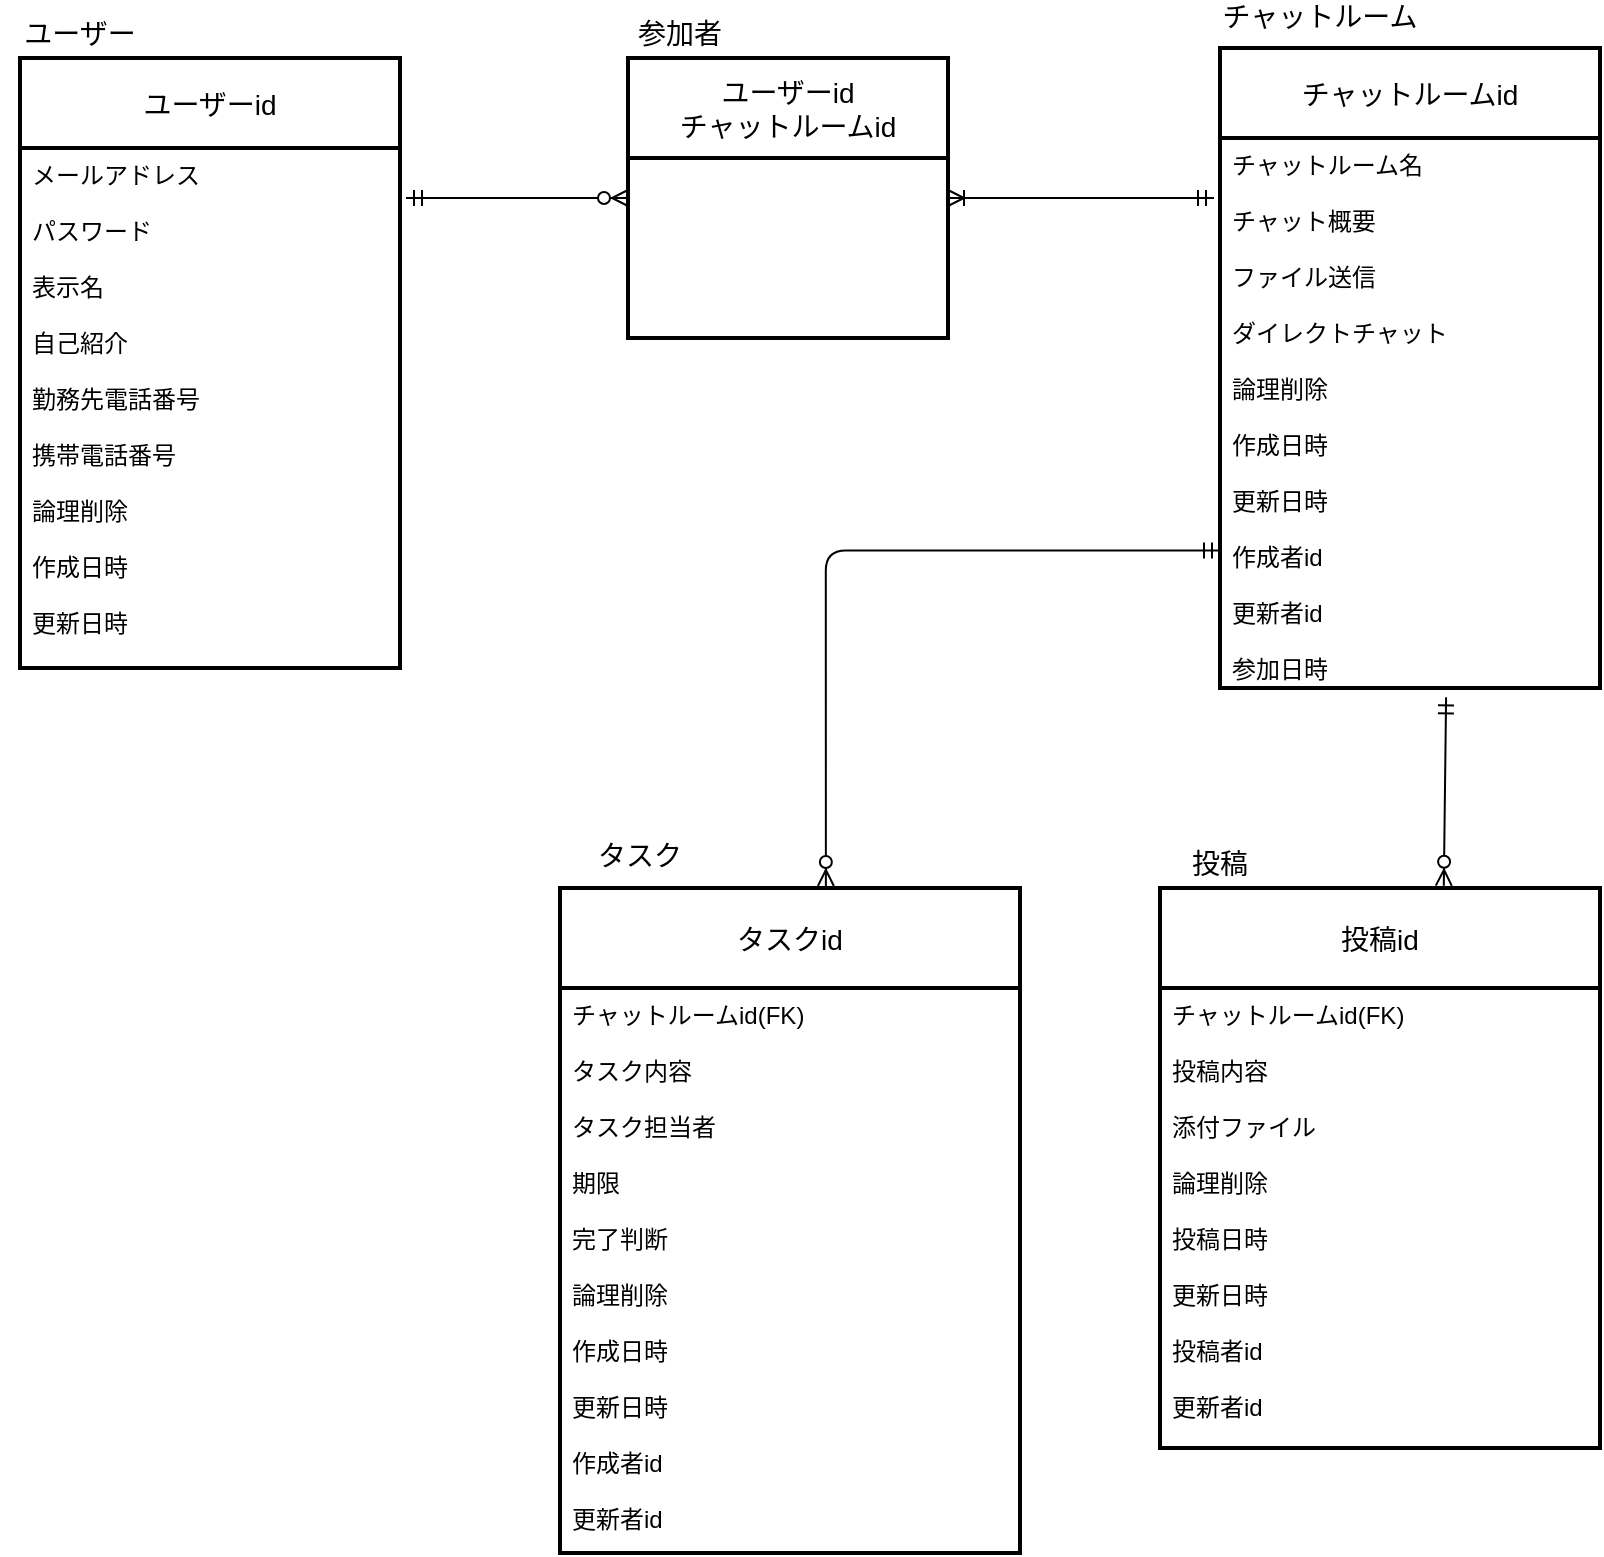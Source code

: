 <mxfile version="13.1.3">
    <diagram id="6hGFLwfOUW9BJ-s0fimq" name="Page-1">
        <mxGraphModel dx="1250" dy="900" grid="1" gridSize="10" guides="1" tooltips="1" connect="1" arrows="1" fold="1" page="1" pageScale="1" pageWidth="827" pageHeight="1169" math="0" shadow="0">
            <root>
                <mxCell id="0"/>
                <mxCell id="1" parent="0"/>
                <mxCell id="4" value="ユーザー" style="text;align=center;verticalAlign=middle;spacingLeft=4;spacingRight=4;rotatable=0;points=[[0,0.5],[1,0.5]];portConstraint=eastwest;fontSize=14;" vertex="1" parent="1">
                    <mxGeometry x="20" y="39" width="80" height="26" as="geometry"/>
                </mxCell>
                <mxCell id="9" value="チャットルーム&#10;" style="text;align=center;verticalAlign=middle;spacingLeft=4;spacingRight=4;rotatable=0;points=[[0,0.5],[1,0.5]];portConstraint=eastwest;fontSize=14;" vertex="1" parent="1">
                    <mxGeometry x="640" y="39" width="80" height="26" as="geometry"/>
                </mxCell>
                <mxCell id="19" value="投稿" style="text;align=center;verticalAlign=middle;spacingLeft=4;spacingRight=4;rotatable=0;points=[[0,0.5],[1,0.5]];portConstraint=eastwest;fontSize=14;" vertex="1" parent="1">
                    <mxGeometry x="590" y="454" width="80" height="26" as="geometry"/>
                </mxCell>
                <mxCell id="20" value="タスク" style="text;align=center;verticalAlign=middle;spacingLeft=4;spacingRight=4;rotatable=0;points=[[0,0.5],[1,0.5]];portConstraint=eastwest;fontSize=14;" vertex="1" parent="1">
                    <mxGeometry x="300" y="450" width="80" height="26" as="geometry"/>
                </mxCell>
                <mxCell id="26" value="参加者" style="text;align=center;verticalAlign=middle;spacingLeft=4;spacingRight=4;rotatable=0;points=[[0,0.5],[1,0.5]];portConstraint=eastwest;fontSize=14;" vertex="1" parent="1">
                    <mxGeometry x="320" y="39" width="80" height="26" as="geometry"/>
                </mxCell>
                <mxCell id="27" value="" style="fontSize=12;html=1;endArrow=ERoneToMany;startArrow=ERmandOne;entryX=1;entryY=0.5;entryDx=0;entryDy=0;" edge="1" parent="1" target="24">
                    <mxGeometry width="100" height="100" relative="1" as="geometry">
                        <mxPoint x="627" y="135" as="sourcePoint"/>
                        <mxPoint x="510" y="140" as="targetPoint"/>
                    </mxGeometry>
                </mxCell>
                <mxCell id="29" value="" style="fontSize=12;html=1;endArrow=ERzeroToMany;startArrow=ERmandOne;entryX=0;entryY=0.5;entryDx=0;entryDy=0;" edge="1" parent="1" target="24">
                    <mxGeometry width="100" height="100" relative="1" as="geometry">
                        <mxPoint x="223" y="135" as="sourcePoint"/>
                        <mxPoint x="300" y="140" as="targetPoint"/>
                    </mxGeometry>
                </mxCell>
                <mxCell id="24" value="ユーザーid&#10;チャットルームid" style="swimlane;childLayout=stackLayout;horizontal=1;startSize=50;horizontalStack=0;rounded=1;fontSize=14;fontStyle=0;strokeWidth=2;resizeParent=0;resizeLast=1;shadow=0;dashed=0;align=center;arcSize=0;" vertex="1" parent="1">
                    <mxGeometry x="334" y="65" width="160" height="140" as="geometry"/>
                </mxCell>
                <mxCell id="2" value="ユーザーid" style="swimlane;childLayout=stackLayout;horizontal=1;startSize=45;horizontalStack=0;rounded=1;fontSize=14;fontStyle=0;strokeWidth=2;resizeParent=0;resizeLast=1;shadow=0;dashed=0;align=center;arcSize=0;" vertex="1" parent="1">
                    <mxGeometry x="30" y="65" width="190" height="305" as="geometry"/>
                </mxCell>
                <mxCell id="3" value="メールアドレス&#10;&#10;パスワード&#10;&#10;表示名&#10;&#10;自己紹介&#10;&#10;勤務先電話番号&#10;&#10;携帯電話番号&#10;&#10;論理削除&#10;&#10;作成日時&#10;&#10;更新日時&#10;" style="align=left;strokeColor=none;fillColor=none;spacingLeft=4;fontSize=12;verticalAlign=top;resizable=0;rotatable=0;part=1;" vertex="1" parent="2">
                    <mxGeometry y="45" width="190" height="260" as="geometry"/>
                </mxCell>
                <mxCell id="14" value="タスクid" style="swimlane;childLayout=stackLayout;horizontal=1;startSize=50;horizontalStack=0;rounded=1;fontSize=14;fontStyle=0;strokeWidth=2;resizeParent=0;resizeLast=1;shadow=0;dashed=0;align=center;arcSize=0;" vertex="1" parent="1">
                    <mxGeometry x="300" y="480" width="230" height="332.5" as="geometry"/>
                </mxCell>
                <mxCell id="15" value="チャットルームid(FK)&#10;&#10;タスク内容&#10;&#10;タスク担当者&#10;&#10;期限&#10;&#10;完了判断&#10;&#10;論理削除&#10;&#10;作成日時&#10;&#10;更新日時&#10;&#10;作成者id&#10;&#10;更新者id" style="align=left;strokeColor=none;fillColor=none;spacingLeft=4;fontSize=12;verticalAlign=top;resizable=0;rotatable=0;part=1;" vertex="1" parent="14">
                    <mxGeometry y="50" width="230" height="282.5" as="geometry"/>
                </mxCell>
                <mxCell id="10" value="投稿id" style="swimlane;childLayout=stackLayout;horizontal=1;startSize=50;horizontalStack=0;rounded=1;fontSize=14;fontStyle=0;strokeWidth=2;resizeParent=0;resizeLast=1;shadow=0;dashed=0;align=center;arcSize=0;" vertex="1" parent="1">
                    <mxGeometry x="600" y="480" width="220" height="280" as="geometry"/>
                </mxCell>
                <mxCell id="11" value="チャットルームid(FK)&#10;&#10;投稿内容&#10;&#10;添付ファイル&#10;&#10;論理削除&#10;&#10;投稿日時&#10;&#10;更新日時&#10;&#10;投稿者id&#10;&#10;更新者id" style="align=left;strokeColor=none;fillColor=none;spacingLeft=4;fontSize=12;verticalAlign=top;resizable=0;rotatable=0;part=1;" vertex="1" parent="10">
                    <mxGeometry y="50" width="220" height="230" as="geometry"/>
                </mxCell>
                <mxCell id="30" value="" style="fontSize=12;html=1;endArrow=ERzeroToMany;startArrow=ERmandOne;entryX=0.645;entryY=-0.004;entryDx=0;entryDy=0;entryPerimeter=0;exitX=0.595;exitY=1.017;exitDx=0;exitDy=0;exitPerimeter=0;" edge="1" parent="1" source="6" target="10">
                    <mxGeometry width="100" height="100" relative="1" as="geometry">
                        <mxPoint x="740" y="378" as="sourcePoint"/>
                        <mxPoint x="740" y="470" as="targetPoint"/>
                    </mxGeometry>
                </mxCell>
                <mxCell id="31" value="" style="edgeStyle=orthogonalEdgeStyle;fontSize=12;html=1;endArrow=ERzeroToMany;startArrow=ERmandOne;entryX=0.578;entryY=-0.003;entryDx=0;entryDy=0;entryPerimeter=0;exitX=0;exitY=0.75;exitDx=0;exitDy=0;" edge="1" parent="1" source="6" target="14">
                    <mxGeometry width="100" height="100" relative="1" as="geometry">
                        <mxPoint x="580" y="320" as="sourcePoint"/>
                        <mxPoint x="430" y="460" as="targetPoint"/>
                    </mxGeometry>
                </mxCell>
                <mxCell id="5" value="チャットルームid" style="swimlane;childLayout=stackLayout;horizontal=1;startSize=45;horizontalStack=0;rounded=1;fontSize=14;fontStyle=0;strokeWidth=2;resizeParent=0;resizeLast=1;shadow=0;dashed=0;align=center;arcSize=0;" vertex="1" parent="1">
                    <mxGeometry x="630" y="60" width="190" height="320" as="geometry"/>
                </mxCell>
                <mxCell id="6" value="チャットルーム名&#10;&#10;チャット概要&#10;&#10;ファイル送信&#10;&#10;ダイレクトチャット&#10;&#10;論理削除&#10;&#10;作成日時&#10;&#10;更新日時&#10;&#10;作成者id&#10;&#10;更新者id&#10;&#10;参加日時" style="align=left;strokeColor=none;fillColor=none;spacingLeft=4;fontSize=12;verticalAlign=top;resizable=0;rotatable=0;part=1;" vertex="1" parent="5">
                    <mxGeometry y="45" width="190" height="275" as="geometry"/>
                </mxCell>
            </root>
        </mxGraphModel>
    </diagram>
</mxfile>